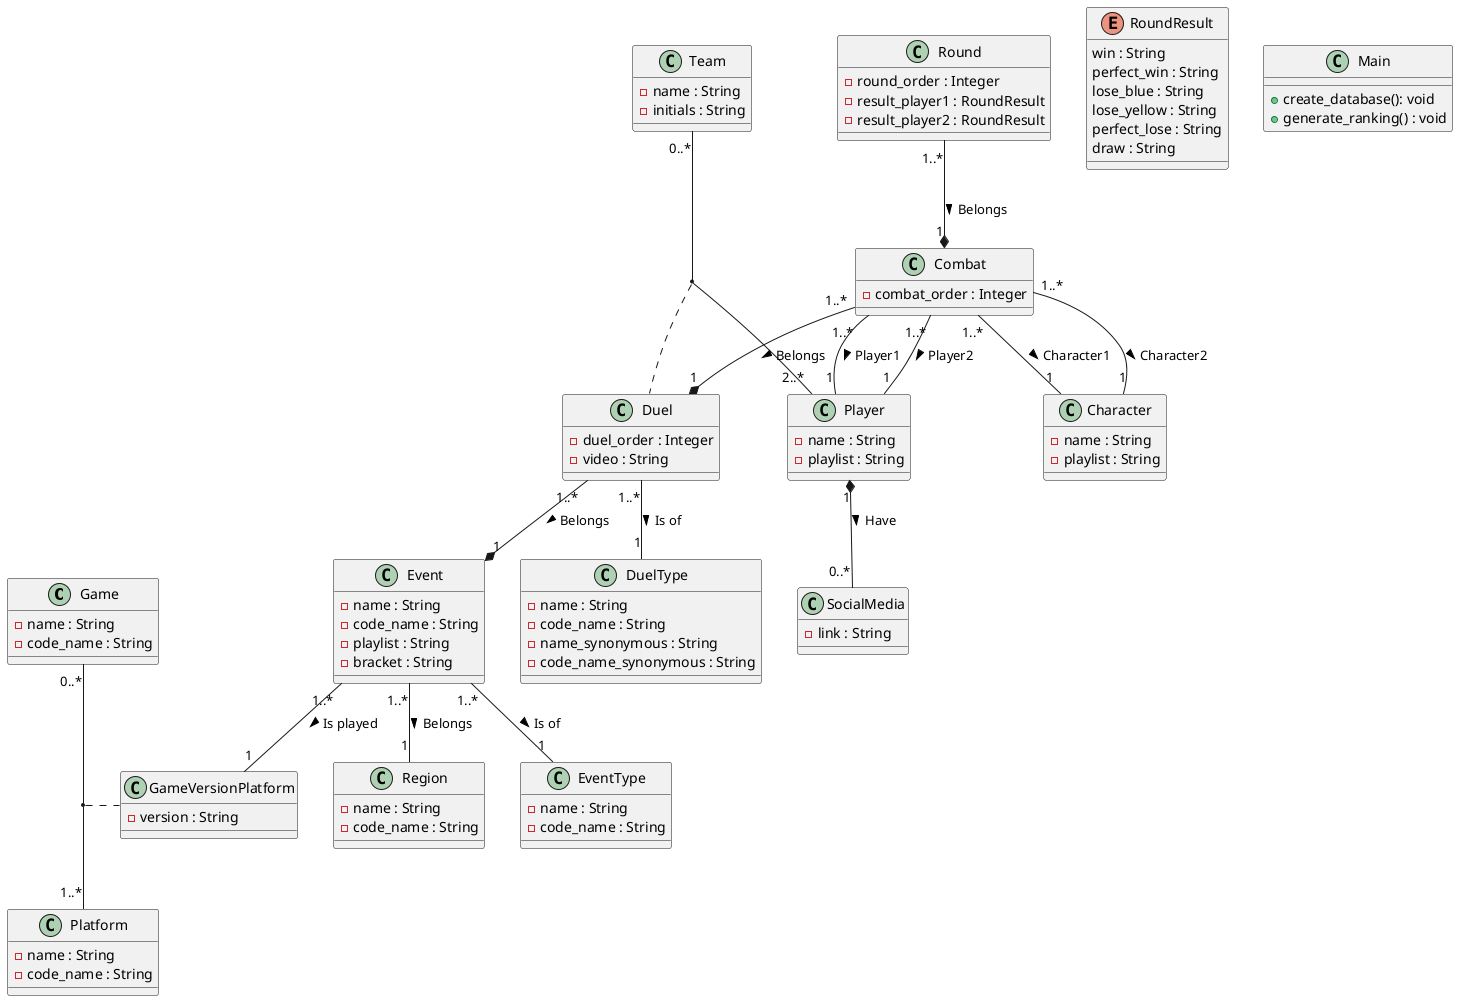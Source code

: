@startuml SSLEuml

class Game {
    - name : String
    - code_name : String
}

class Platform {
    - name : String
    - code_name : String
}

class Region {
    - name : String
    - code_name : String
}

class EventType {
    - name : String
    - code_name : String
}

class DuelType {
    - name : String
    - code_name : String
    - name_synonymous : String
    - code_name_synonymous : String
}

class Player {
    - name : String
    - playlist : String
}

class Character {
    - name : String
    - playlist : String
}

class GameVersionPlatform {
    - version : String
}

Game "0..*" -- "1..*" Platform
(Game, Platform) .. GameVersionPlatform

class SocialMedia {
    - link : String
}

Player "1" *-- "0..*" SocialMedia : Have >

class Event {
    - name : String
    - code_name : String
    - playlist : String
    - bracket : String
}

Event "1..*" -- "1" EventType : Is of >
Event "1..*" -- "1" Region : Belongs >
Event "1..*" -- "1" GameVersionPlatform : Is played >

class Duel {
    - duel_order : Integer
    - video : String
}

Duel "1..*" -- "1" DuelType : Is of >
Duel "1..*" --* "1" Event : Belongs >

class Team {
    - name : String
    - initials : String
}

Team "0..*" -- "2..*" Player
(Team, Player) .. Duel

class Combat {
    - combat_order : Integer
}

Combat "1..*" -- "1" Player : Player1 >
Combat "1..*" -- "1" Player : Player2 >
Combat "1..*" -- "1" Character : Character1 >
Combat "1..*" -- "1" Character : Character2 >
Combat "1..*" --* "1" Duel : Belongs >

enum RoundResult {
    win : String
    perfect_win : String
    lose_blue : String
    lose_yellow : String
    perfect_lose : String
    draw : String
}

class Round {
    - round_order : Integer
    - result_player1 : RoundResult
    - result_player2 : RoundResult
}

Round "1..*" --* "1" Combat : Belongs >

class Main {
    + create_database(): void
    + generate_ranking() : void
}

@enduml